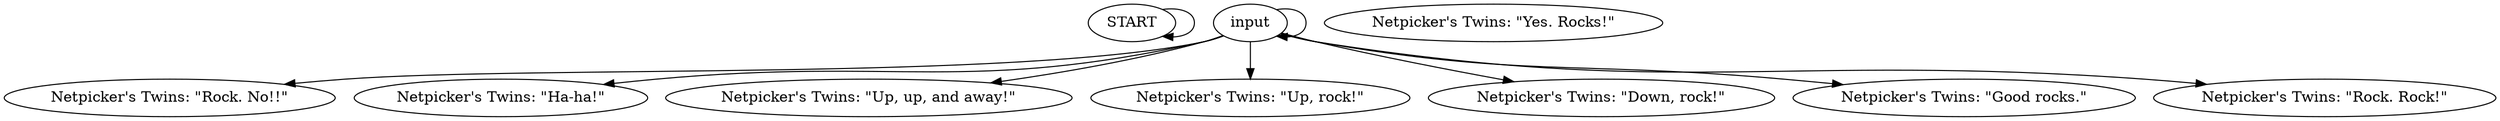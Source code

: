 # VILLAGE / LILIENNES TWINS barks
# Two of Netpicker's kids standing around in the village, shuffling on their feet, kicking rocks and yelling barks or somesuch.
# ==================================================
digraph G {
	  0 [label="START"];
	  1 [label="input"];
	  2 [label="Netpicker's Twins: \"Yes. Rocks!\""];
	  3 [label="Netpicker's Twins: \"Rock. No!!\""];
	  4 [label="Netpicker's Twins: \"Ha-ha!\""];
	  5 [label="Netpicker's Twins: \"Up, up, and away!\""];
	  6 [label="Netpicker's Twins: \"Up, rock!\""];
	  7 [label="Netpicker's Twins: \"Down, rock!\""];
	  8 [label="Netpicker's Twins: \"Good rocks.\""];
	  9 [label="Netpicker's Twins: \"Rock. Rock!\""];
	  0 -> 0
	  1 -> 1
	  1 -> 3
	  1 -> 4
	  1 -> 5
	  1 -> 6
	  1 -> 7
	  1 -> 8
	  1 -> 9
}

